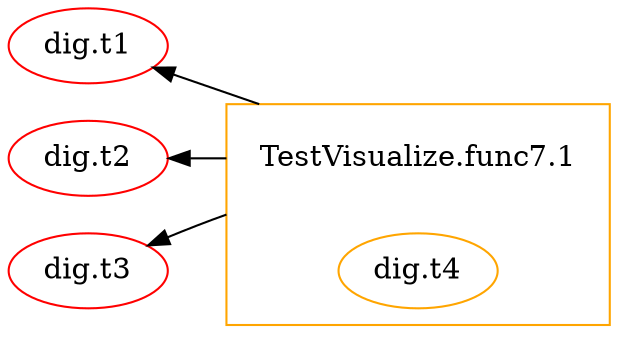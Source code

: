 digraph {
	rankdir=RL;
	graph [compound=true];
	
		subgraph cluster_0 {
			constructor_0 [shape=plaintext label="TestVisualize.func7.1"];
			color=orange;
			"dig.t4" [label=<dig.t4>];
			
		}
		
			constructor_0 -> "dig.t1" [ltail=cluster_0];
		
			constructor_0 -> "dig.t2" [ltail=cluster_0];
		
			constructor_0 -> "dig.t3" [ltail=cluster_0];
		
		
	"dig.t4" [color=orange];
	"dig.t1" [color=red];
	"dig.t2" [color=red];
	"dig.t3" [color=red];
	
}